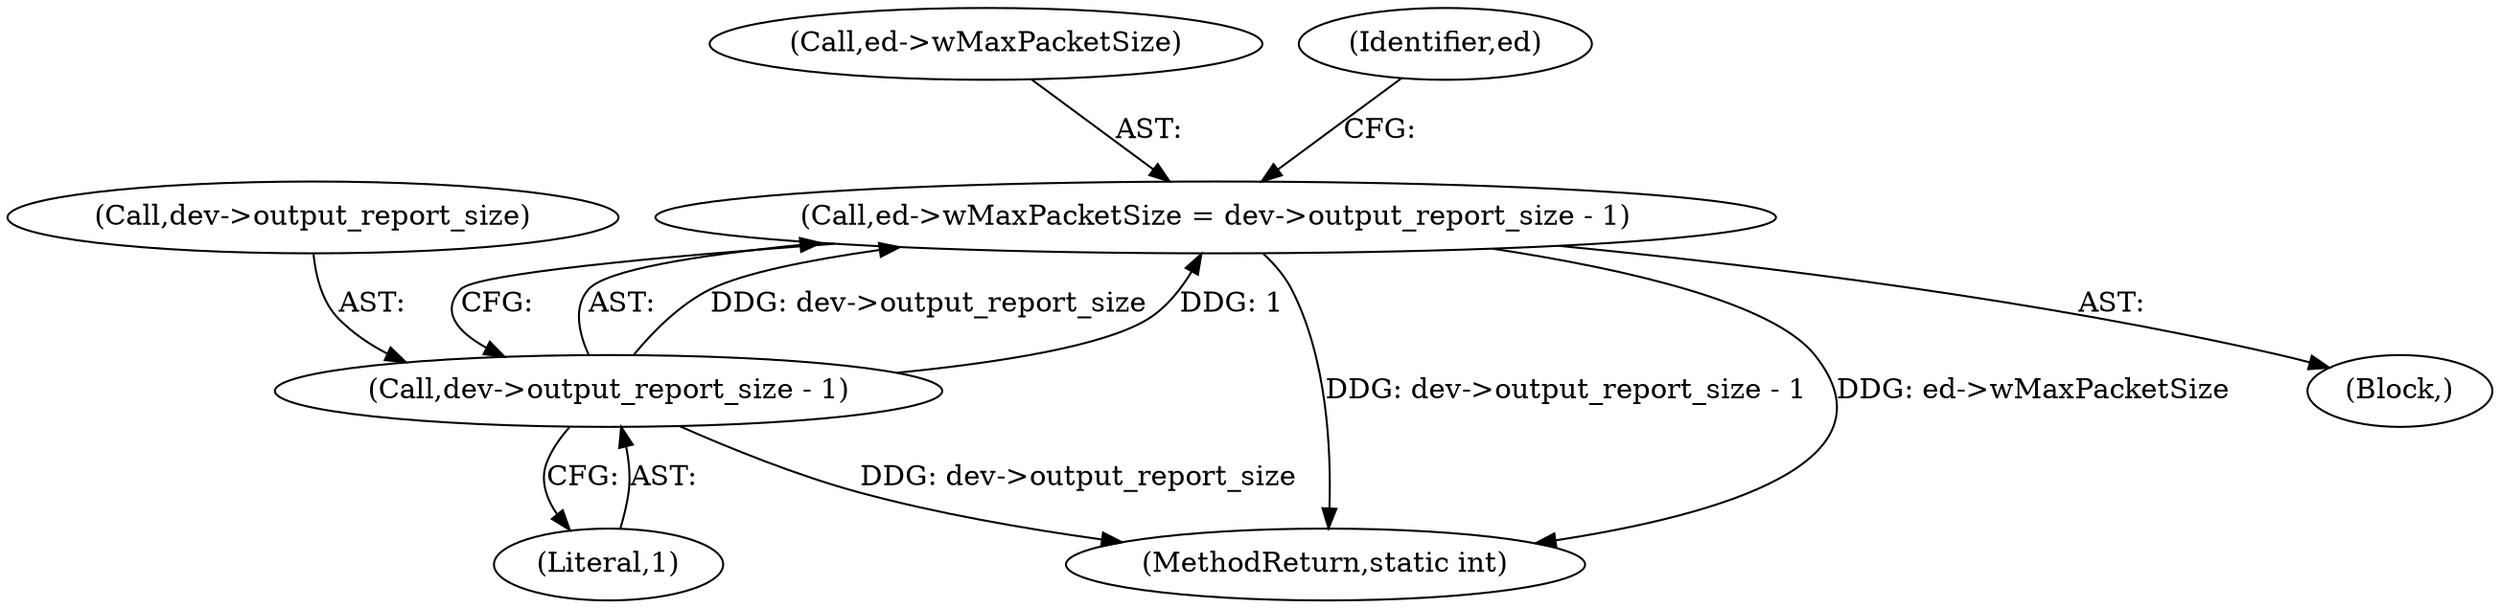 digraph "1_Chrome_ac149a8d4371c0e01e0934fdd57b09e86f96b5b9_0@pointer" {
"1000345" [label="(Call,ed->wMaxPacketSize = dev->output_report_size - 1)"];
"1000349" [label="(Call,dev->output_report_size - 1)"];
"1000345" [label="(Call,ed->wMaxPacketSize = dev->output_report_size - 1)"];
"1000346" [label="(Call,ed->wMaxPacketSize)"];
"1000350" [label="(Call,dev->output_report_size)"];
"1000349" [label="(Call,dev->output_report_size - 1)"];
"1000353" [label="(Literal,1)"];
"1000324" [label="(Block,)"];
"1000375" [label="(MethodReturn,static int)"];
"1000356" [label="(Identifier,ed)"];
"1000345" -> "1000324"  [label="AST: "];
"1000345" -> "1000349"  [label="CFG: "];
"1000346" -> "1000345"  [label="AST: "];
"1000349" -> "1000345"  [label="AST: "];
"1000356" -> "1000345"  [label="CFG: "];
"1000345" -> "1000375"  [label="DDG: dev->output_report_size - 1"];
"1000345" -> "1000375"  [label="DDG: ed->wMaxPacketSize"];
"1000349" -> "1000345"  [label="DDG: dev->output_report_size"];
"1000349" -> "1000345"  [label="DDG: 1"];
"1000349" -> "1000353"  [label="CFG: "];
"1000350" -> "1000349"  [label="AST: "];
"1000353" -> "1000349"  [label="AST: "];
"1000349" -> "1000375"  [label="DDG: dev->output_report_size"];
}
